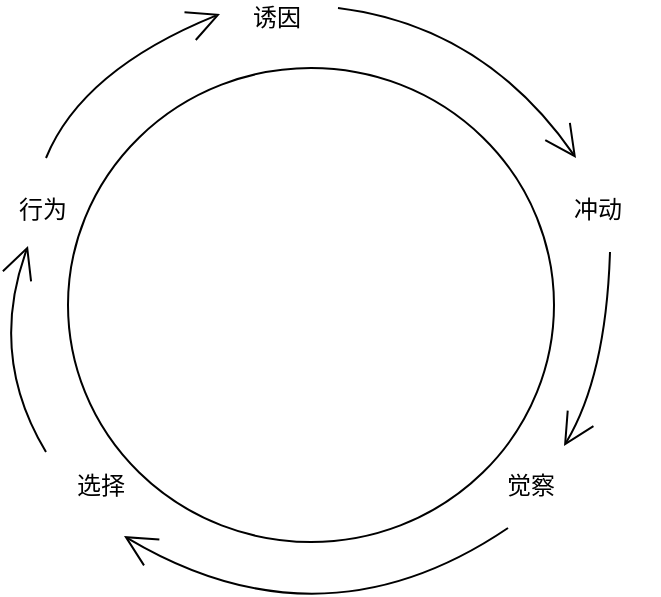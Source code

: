 <mxfile version="16.6.5" type="github">
  <diagram id="sLOqeaHe7csegfCdvvJ5" name="第 1 页">
    <mxGraphModel dx="1966" dy="803" grid="0" gridSize="10" guides="1" tooltips="1" connect="1" arrows="1" fold="1" page="0" pageScale="1" pageWidth="827" pageHeight="1169" math="0" shadow="0">
      <root>
        <mxCell id="0" />
        <mxCell id="1" parent="0" />
        <mxCell id="HjAwUN_YL50iSkioln3S-1" value="" style="ellipse;whiteSpace=wrap;html=1;hachureGap=4;" vertex="1" parent="1">
          <mxGeometry x="-8" y="125" width="243" height="237" as="geometry" />
        </mxCell>
        <mxCell id="HjAwUN_YL50iSkioln3S-6" value="冲动" style="text;strokeColor=none;fillColor=none;html=1;align=center;verticalAlign=middle;whiteSpace=wrap;rounded=0;hachureGap=4;" vertex="1" parent="1">
          <mxGeometry x="227" y="181" width="60" height="30" as="geometry" />
        </mxCell>
        <mxCell id="HjAwUN_YL50iSkioln3S-7" value="诱因" style="text;html=1;align=center;verticalAlign=middle;resizable=0;points=[];autosize=1;strokeColor=none;fillColor=none;hachureGap=4;" vertex="1" parent="1">
          <mxGeometry x="79" y="91" width="34" height="18" as="geometry" />
        </mxCell>
        <mxCell id="HjAwUN_YL50iSkioln3S-8" value="觉察" style="text;html=1;align=center;verticalAlign=middle;resizable=0;points=[];autosize=1;strokeColor=none;fillColor=none;hachureGap=4;" vertex="1" parent="1">
          <mxGeometry x="206" y="325" width="34" height="18" as="geometry" />
        </mxCell>
        <mxCell id="HjAwUN_YL50iSkioln3S-9" value="选择" style="text;html=1;align=center;verticalAlign=middle;resizable=0;points=[];autosize=1;strokeColor=none;fillColor=none;hachureGap=4;" vertex="1" parent="1">
          <mxGeometry x="-9" y="325" width="34" height="18" as="geometry" />
        </mxCell>
        <mxCell id="HjAwUN_YL50iSkioln3S-10" value="行为" style="text;html=1;align=center;verticalAlign=middle;resizable=0;points=[];autosize=1;strokeColor=none;fillColor=none;hachureGap=4;" vertex="1" parent="1">
          <mxGeometry x="-38" y="187" width="34" height="18" as="geometry" />
        </mxCell>
        <mxCell id="HjAwUN_YL50iSkioln3S-11" value="" style="edgeStyle=none;orthogonalLoop=1;jettySize=auto;html=1;rounded=0;endArrow=open;startSize=14;endSize=14;sourcePerimeterSpacing=8;targetPerimeterSpacing=8;curved=1;" edge="1" parent="1">
          <mxGeometry width="120" relative="1" as="geometry">
            <mxPoint x="263" y="217" as="sourcePoint" />
            <mxPoint x="240" y="314" as="targetPoint" />
            <Array as="points">
              <mxPoint x="261" y="279" />
            </Array>
          </mxGeometry>
        </mxCell>
        <mxCell id="HjAwUN_YL50iSkioln3S-13" value="" style="edgeStyle=none;orthogonalLoop=1;jettySize=auto;html=1;rounded=0;endArrow=open;startSize=14;endSize=14;sourcePerimeterSpacing=8;targetPerimeterSpacing=8;curved=1;" edge="1" parent="1">
          <mxGeometry width="120" relative="1" as="geometry">
            <mxPoint x="212" y="355" as="sourcePoint" />
            <mxPoint x="20" y="359" as="targetPoint" />
            <Array as="points">
              <mxPoint x="119" y="418" />
            </Array>
          </mxGeometry>
        </mxCell>
        <mxCell id="HjAwUN_YL50iSkioln3S-14" value="" style="edgeStyle=none;orthogonalLoop=1;jettySize=auto;html=1;rounded=0;endArrow=open;startSize=14;endSize=14;sourcePerimeterSpacing=8;targetPerimeterSpacing=8;curved=1;" edge="1" parent="1">
          <mxGeometry width="120" relative="1" as="geometry">
            <mxPoint x="-19" y="317" as="sourcePoint" />
            <mxPoint x="-28" y="214" as="targetPoint" />
            <Array as="points">
              <mxPoint x="-48" y="269" />
            </Array>
          </mxGeometry>
        </mxCell>
        <mxCell id="HjAwUN_YL50iSkioln3S-15" value="" style="edgeStyle=none;orthogonalLoop=1;jettySize=auto;html=1;rounded=0;endArrow=open;startSize=14;endSize=14;sourcePerimeterSpacing=8;targetPerimeterSpacing=8;curved=1;" edge="1" parent="1">
          <mxGeometry width="120" relative="1" as="geometry">
            <mxPoint x="-19" y="170" as="sourcePoint" />
            <mxPoint x="68" y="98" as="targetPoint" />
            <Array as="points">
              <mxPoint x="-1" y="126" />
            </Array>
          </mxGeometry>
        </mxCell>
        <mxCell id="HjAwUN_YL50iSkioln3S-16" value="" style="edgeStyle=none;orthogonalLoop=1;jettySize=auto;html=1;rounded=0;endArrow=open;startSize=14;endSize=14;sourcePerimeterSpacing=8;targetPerimeterSpacing=8;curved=1;" edge="1" parent="1">
          <mxGeometry width="120" relative="1" as="geometry">
            <mxPoint x="127" y="95" as="sourcePoint" />
            <mxPoint x="246" y="170" as="targetPoint" />
            <Array as="points">
              <mxPoint x="200" y="104" />
            </Array>
          </mxGeometry>
        </mxCell>
      </root>
    </mxGraphModel>
  </diagram>
</mxfile>
